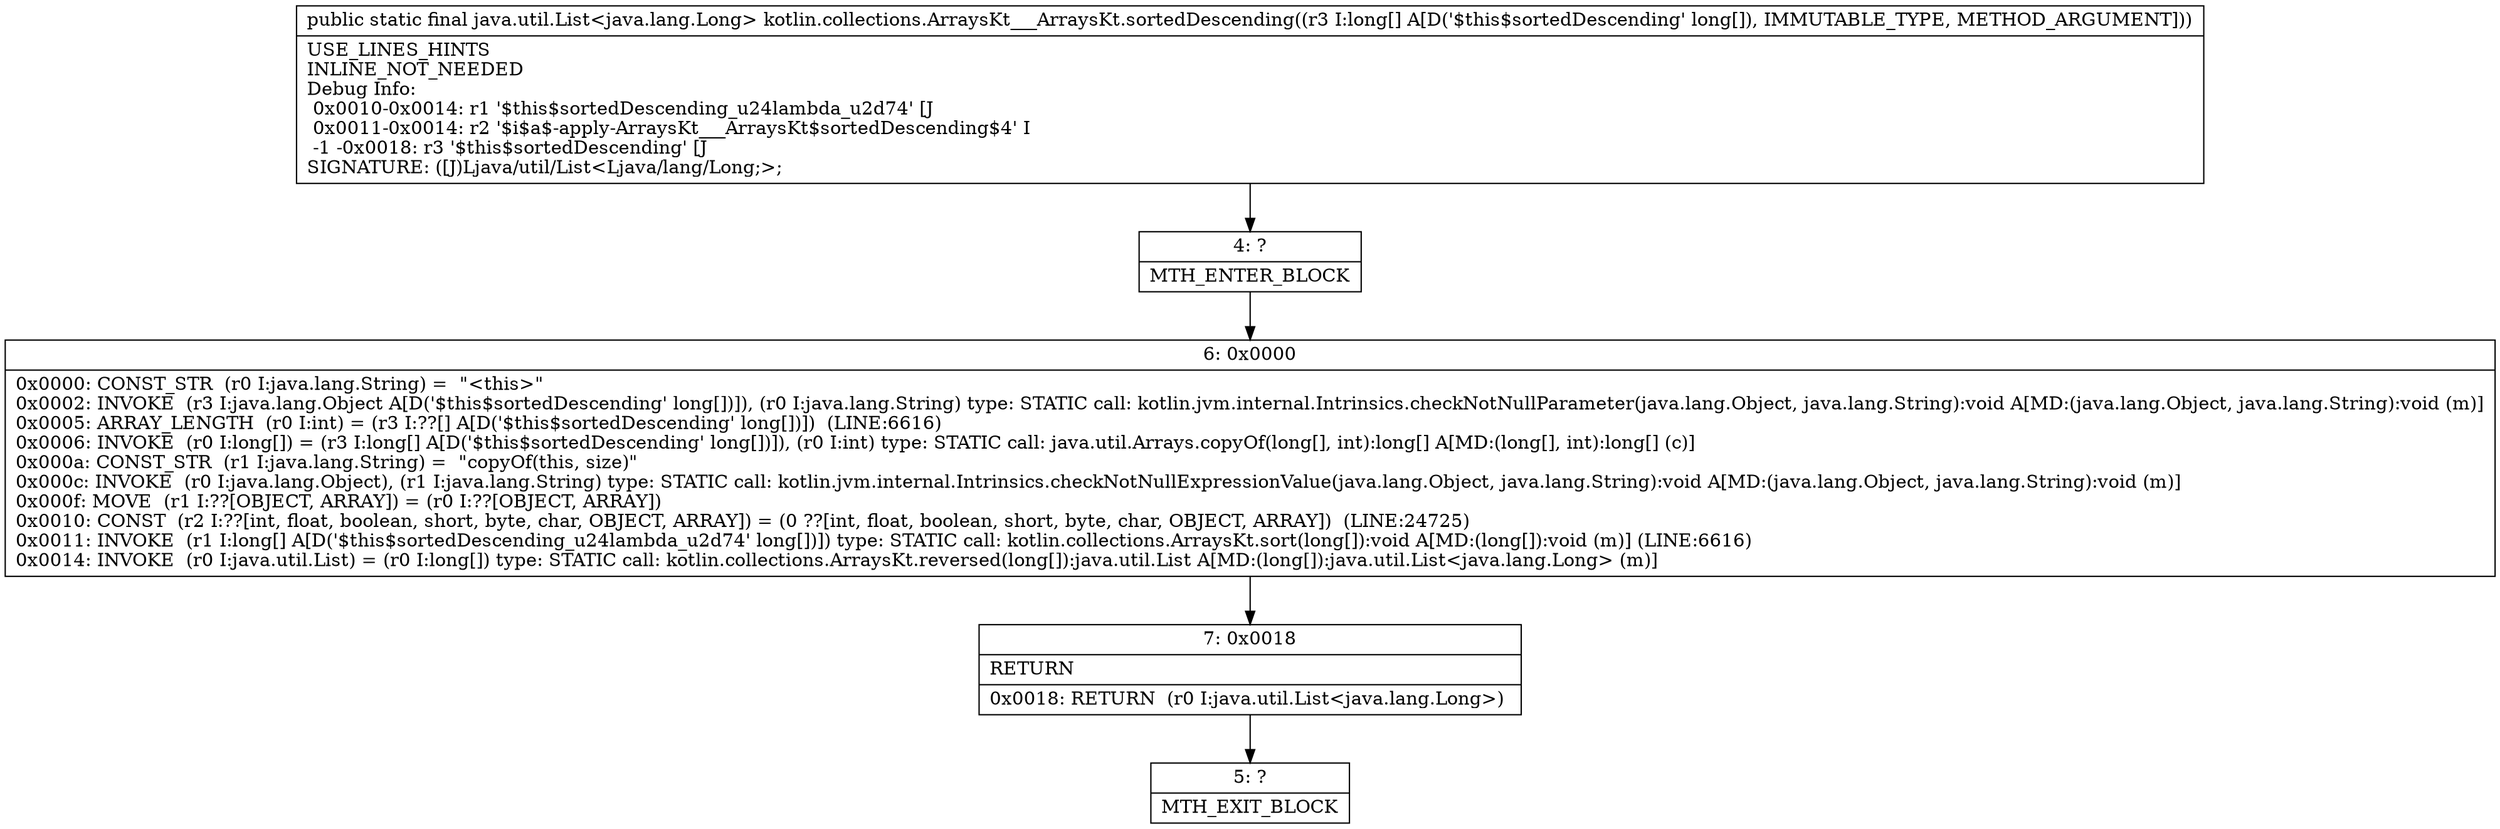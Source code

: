 digraph "CFG forkotlin.collections.ArraysKt___ArraysKt.sortedDescending([J)Ljava\/util\/List;" {
Node_4 [shape=record,label="{4\:\ ?|MTH_ENTER_BLOCK\l}"];
Node_6 [shape=record,label="{6\:\ 0x0000|0x0000: CONST_STR  (r0 I:java.lang.String) =  \"\<this\>\" \l0x0002: INVOKE  (r3 I:java.lang.Object A[D('$this$sortedDescending' long[])]), (r0 I:java.lang.String) type: STATIC call: kotlin.jvm.internal.Intrinsics.checkNotNullParameter(java.lang.Object, java.lang.String):void A[MD:(java.lang.Object, java.lang.String):void (m)]\l0x0005: ARRAY_LENGTH  (r0 I:int) = (r3 I:??[] A[D('$this$sortedDescending' long[])])  (LINE:6616)\l0x0006: INVOKE  (r0 I:long[]) = (r3 I:long[] A[D('$this$sortedDescending' long[])]), (r0 I:int) type: STATIC call: java.util.Arrays.copyOf(long[], int):long[] A[MD:(long[], int):long[] (c)]\l0x000a: CONST_STR  (r1 I:java.lang.String) =  \"copyOf(this, size)\" \l0x000c: INVOKE  (r0 I:java.lang.Object), (r1 I:java.lang.String) type: STATIC call: kotlin.jvm.internal.Intrinsics.checkNotNullExpressionValue(java.lang.Object, java.lang.String):void A[MD:(java.lang.Object, java.lang.String):void (m)]\l0x000f: MOVE  (r1 I:??[OBJECT, ARRAY]) = (r0 I:??[OBJECT, ARRAY]) \l0x0010: CONST  (r2 I:??[int, float, boolean, short, byte, char, OBJECT, ARRAY]) = (0 ??[int, float, boolean, short, byte, char, OBJECT, ARRAY])  (LINE:24725)\l0x0011: INVOKE  (r1 I:long[] A[D('$this$sortedDescending_u24lambda_u2d74' long[])]) type: STATIC call: kotlin.collections.ArraysKt.sort(long[]):void A[MD:(long[]):void (m)] (LINE:6616)\l0x0014: INVOKE  (r0 I:java.util.List) = (r0 I:long[]) type: STATIC call: kotlin.collections.ArraysKt.reversed(long[]):java.util.List A[MD:(long[]):java.util.List\<java.lang.Long\> (m)]\l}"];
Node_7 [shape=record,label="{7\:\ 0x0018|RETURN\l|0x0018: RETURN  (r0 I:java.util.List\<java.lang.Long\>) \l}"];
Node_5 [shape=record,label="{5\:\ ?|MTH_EXIT_BLOCK\l}"];
MethodNode[shape=record,label="{public static final java.util.List\<java.lang.Long\> kotlin.collections.ArraysKt___ArraysKt.sortedDescending((r3 I:long[] A[D('$this$sortedDescending' long[]), IMMUTABLE_TYPE, METHOD_ARGUMENT]))  | USE_LINES_HINTS\lINLINE_NOT_NEEDED\lDebug Info:\l  0x0010\-0x0014: r1 '$this$sortedDescending_u24lambda_u2d74' [J\l  0x0011\-0x0014: r2 '$i$a$\-apply\-ArraysKt___ArraysKt$sortedDescending$4' I\l  \-1 \-0x0018: r3 '$this$sortedDescending' [J\lSIGNATURE: ([J)Ljava\/util\/List\<Ljava\/lang\/Long;\>;\l}"];
MethodNode -> Node_4;Node_4 -> Node_6;
Node_6 -> Node_7;
Node_7 -> Node_5;
}


